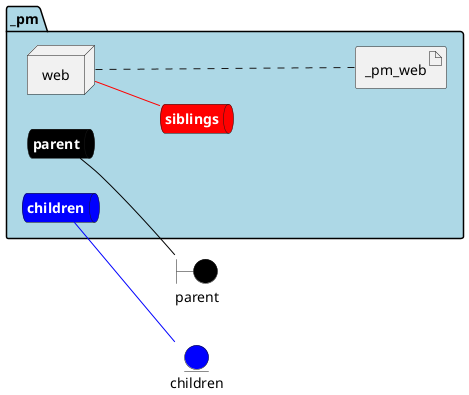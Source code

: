 @startuml

left to right direction


boundary parent #black


entity children #blue




package "_pm" #lightblue {
    queue parentnet #black [
            <b><color:white>parent</color></b>
    ]
    
    parentnet -[#black]- parent
    
    queue childrennet #blue [
            <b><color:white>children</color></b>
    ]
    
    childrennet -[#blue]- children
    
    queue siblingsnet #red [
            <b><color:white>siblings</color></b>
    ]
    

node "web" as webService


        artifact "_pm_web" as _pm_webimage
    
}

webService -[#red]- siblingsnet
webService .... _pm_webimage


@enduml
